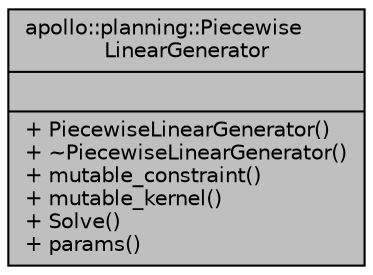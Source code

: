 digraph "apollo::planning::PiecewiseLinearGenerator"
{
  edge [fontname="Helvetica",fontsize="10",labelfontname="Helvetica",labelfontsize="10"];
  node [fontname="Helvetica",fontsize="10",shape=record];
  Node1 [label="{apollo::planning::Piecewise\lLinearGenerator\n||+ PiecewiseLinearGenerator()\l+ ~PiecewiseLinearGenerator()\l+ mutable_constraint()\l+ mutable_kernel()\l+ Solve()\l+ params()\l}",height=0.2,width=0.4,color="black", fillcolor="grey75", style="filled" fontcolor="black"];
}
